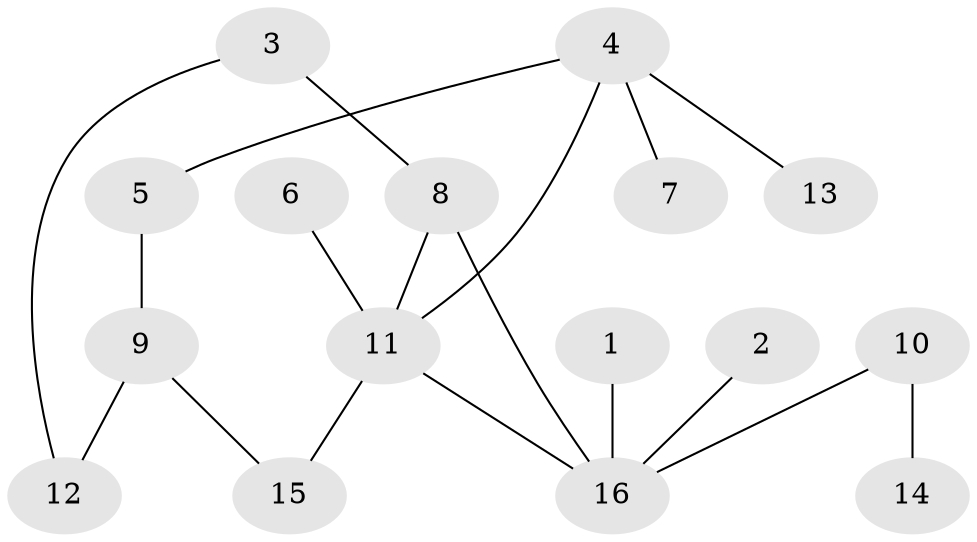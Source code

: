// original degree distribution, {5: 0.05660377358490566, 3: 0.1320754716981132, 6: 0.018867924528301886, 2: 0.3584905660377358, 4: 0.05660377358490566, 1: 0.37735849056603776}
// Generated by graph-tools (version 1.1) at 2025/36/03/04/25 23:36:06]
// undirected, 16 vertices, 18 edges
graph export_dot {
  node [color=gray90,style=filled];
  1;
  2;
  3;
  4;
  5;
  6;
  7;
  8;
  9;
  10;
  11;
  12;
  13;
  14;
  15;
  16;
  1 -- 16 [weight=1.0];
  2 -- 16 [weight=1.0];
  3 -- 8 [weight=1.0];
  3 -- 12 [weight=1.0];
  4 -- 5 [weight=1.0];
  4 -- 7 [weight=1.0];
  4 -- 11 [weight=1.0];
  4 -- 13 [weight=1.0];
  5 -- 9 [weight=1.0];
  6 -- 11 [weight=1.0];
  8 -- 11 [weight=2.0];
  8 -- 16 [weight=1.0];
  9 -- 12 [weight=1.0];
  9 -- 15 [weight=1.0];
  10 -- 14 [weight=1.0];
  10 -- 16 [weight=1.0];
  11 -- 15 [weight=1.0];
  11 -- 16 [weight=1.0];
}
